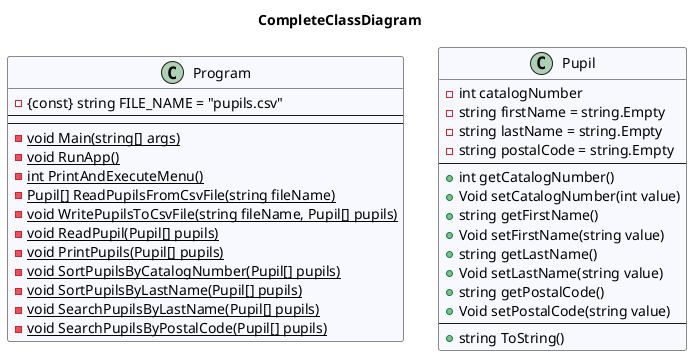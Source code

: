 @startuml CompleteClassDiagram
title CompleteClassDiagram
 class Program #GhostWhite {
- {const} string FILE_NAME = "pupils.csv"
---
---
- {static} void Main(string[] args)
- {static} void RunApp()
- {static} int PrintAndExecuteMenu()
- {static} Pupil[] ReadPupilsFromCsvFile(string fileName)
- {static} void WritePupilsToCsvFile(string fileName, Pupil[] pupils)
- {static} void ReadPupil(Pupil[] pupils)
- {static} void PrintPupils(Pupil[] pupils)
- {static} void SortPupilsByCatalogNumber(Pupil[] pupils)
- {static} void SortPupilsByLastName(Pupil[] pupils)
- {static} void SearchPupilsByLastName(Pupil[] pupils)
- {static} void SearchPupilsByPostalCode(Pupil[] pupils)
}
 class Pupil #GhostWhite {
- int catalogNumber
- string firstName = string.Empty
- string lastName = string.Empty
- string postalCode = string.Empty
---
+ int getCatalogNumber()
+ Void setCatalogNumber(int value)
+ string getFirstName()
+ Void setFirstName(string value)
+ string getLastName()
+ Void setLastName(string value)
+ string getPostalCode()
+ Void setPostalCode(string value)
---
+ string ToString()
}
@enduml
